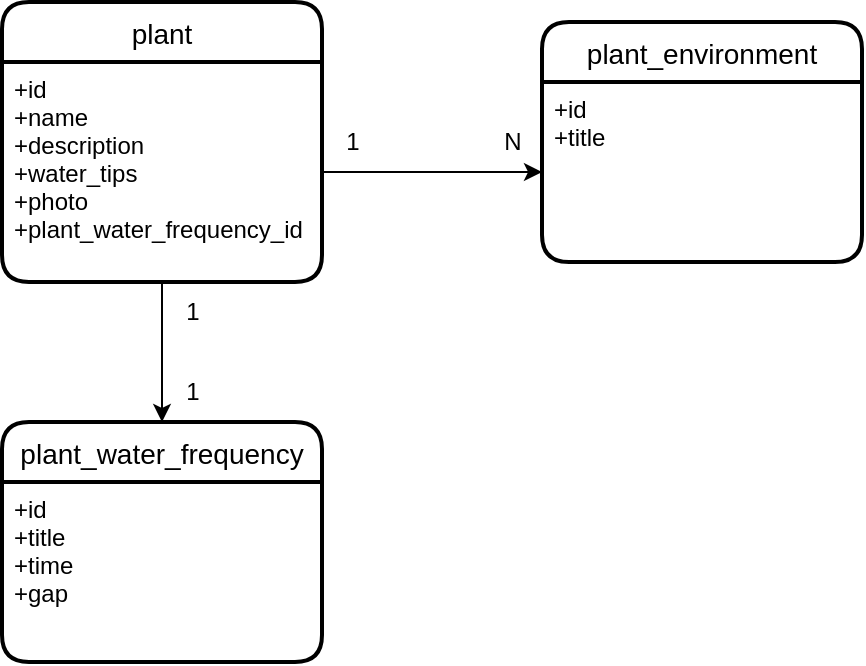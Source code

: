 <mxfile>
    <diagram id="qNCBG56Wal9lpIg-BMhp" name="Page-1">
        <mxGraphModel dx="713" dy="348" grid="1" gridSize="10" guides="1" tooltips="1" connect="1" arrows="1" fold="1" page="1" pageScale="1" pageWidth="850" pageHeight="1100" math="0" shadow="0">
            <root>
                <mxCell id="0"/>
                <mxCell id="1" parent="0"/>
                <mxCell id="39" value="plant" style="swimlane;childLayout=stackLayout;horizontal=1;startSize=30;horizontalStack=0;rounded=1;fontSize=14;fontStyle=0;strokeWidth=2;resizeParent=0;resizeLast=1;shadow=0;dashed=0;align=center;fillStyle=dashed;" parent="1" vertex="1">
                    <mxGeometry x="150" y="140" width="160" height="140" as="geometry"/>
                </mxCell>
                <mxCell id="40" value="+id&#10;+name&#10;+description&#10;+water_tips&#10;+photo&#10;+plant_water_frequency_id" style="align=left;strokeColor=none;fillColor=none;spacingLeft=4;fontSize=12;verticalAlign=top;resizable=0;rotatable=0;part=1;fillStyle=dashed;" parent="39" vertex="1">
                    <mxGeometry y="30" width="160" height="110" as="geometry"/>
                </mxCell>
                <mxCell id="41" value="plant_environment" style="swimlane;childLayout=stackLayout;horizontal=1;startSize=30;horizontalStack=0;rounded=1;fontSize=14;fontStyle=0;strokeWidth=2;resizeParent=0;resizeLast=1;shadow=0;dashed=0;align=center;fillStyle=dashed;" parent="1" vertex="1">
                    <mxGeometry x="420" y="150" width="160" height="120" as="geometry"/>
                </mxCell>
                <mxCell id="42" value="+id&#10;+title" style="align=left;strokeColor=none;fillColor=none;spacingLeft=4;fontSize=12;verticalAlign=top;resizable=0;rotatable=0;part=1;fillStyle=dashed;" parent="41" vertex="1">
                    <mxGeometry y="30" width="160" height="90" as="geometry"/>
                </mxCell>
                <mxCell id="44" style="edgeStyle=none;html=1;" parent="1" source="40" target="42" edge="1">
                    <mxGeometry relative="1" as="geometry"/>
                </mxCell>
                <mxCell id="45" value="1" style="text;html=1;align=center;verticalAlign=middle;resizable=0;points=[];autosize=1;strokeColor=none;fillColor=none;" parent="1" vertex="1">
                    <mxGeometry x="310" y="195" width="30" height="30" as="geometry"/>
                </mxCell>
                <mxCell id="46" value="N" style="text;html=1;align=center;verticalAlign=middle;resizable=0;points=[];autosize=1;strokeColor=none;fillColor=none;" parent="1" vertex="1">
                    <mxGeometry x="390" y="195" width="30" height="30" as="geometry"/>
                </mxCell>
                <mxCell id="47" value="plant_water_frequency" style="swimlane;childLayout=stackLayout;horizontal=1;startSize=30;horizontalStack=0;rounded=1;fontSize=14;fontStyle=0;strokeWidth=2;resizeParent=0;resizeLast=1;shadow=0;dashed=0;align=center;fillStyle=dashed;" vertex="1" parent="1">
                    <mxGeometry x="150" y="350" width="160" height="120" as="geometry"/>
                </mxCell>
                <mxCell id="48" value="+id&#10;+title&#10;+time&#10;+gap" style="align=left;strokeColor=none;fillColor=none;spacingLeft=4;fontSize=12;verticalAlign=top;resizable=0;rotatable=0;part=1;fillStyle=dashed;" vertex="1" parent="47">
                    <mxGeometry y="30" width="160" height="90" as="geometry"/>
                </mxCell>
                <mxCell id="49" style="edgeStyle=none;html=1;exitX=0.5;exitY=1;exitDx=0;exitDy=0;entryX=0.5;entryY=0;entryDx=0;entryDy=0;" edge="1" parent="1" source="40" target="47">
                    <mxGeometry relative="1" as="geometry"/>
                </mxCell>
                <mxCell id="50" value="1" style="text;html=1;align=center;verticalAlign=middle;resizable=0;points=[];autosize=1;strokeColor=none;fillColor=none;" vertex="1" parent="1">
                    <mxGeometry x="230" y="280" width="30" height="30" as="geometry"/>
                </mxCell>
                <mxCell id="52" value="1" style="text;html=1;align=center;verticalAlign=middle;resizable=0;points=[];autosize=1;strokeColor=none;fillColor=none;" vertex="1" parent="1">
                    <mxGeometry x="230" y="320" width="30" height="30" as="geometry"/>
                </mxCell>
            </root>
        </mxGraphModel>
    </diagram>
</mxfile>
